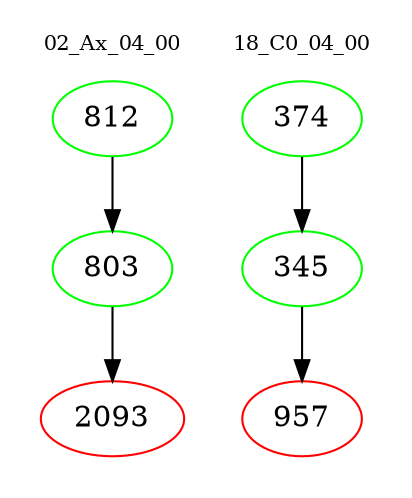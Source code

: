 digraph{
subgraph cluster_0 {
color = white
label = "02_Ax_04_00";
fontsize=10;
T0_812 [label="812", color="green"]
T0_812 -> T0_803 [color="black"]
T0_803 [label="803", color="green"]
T0_803 -> T0_2093 [color="black"]
T0_2093 [label="2093", color="red"]
}
subgraph cluster_1 {
color = white
label = "18_C0_04_00";
fontsize=10;
T1_374 [label="374", color="green"]
T1_374 -> T1_345 [color="black"]
T1_345 [label="345", color="green"]
T1_345 -> T1_957 [color="black"]
T1_957 [label="957", color="red"]
}
}
